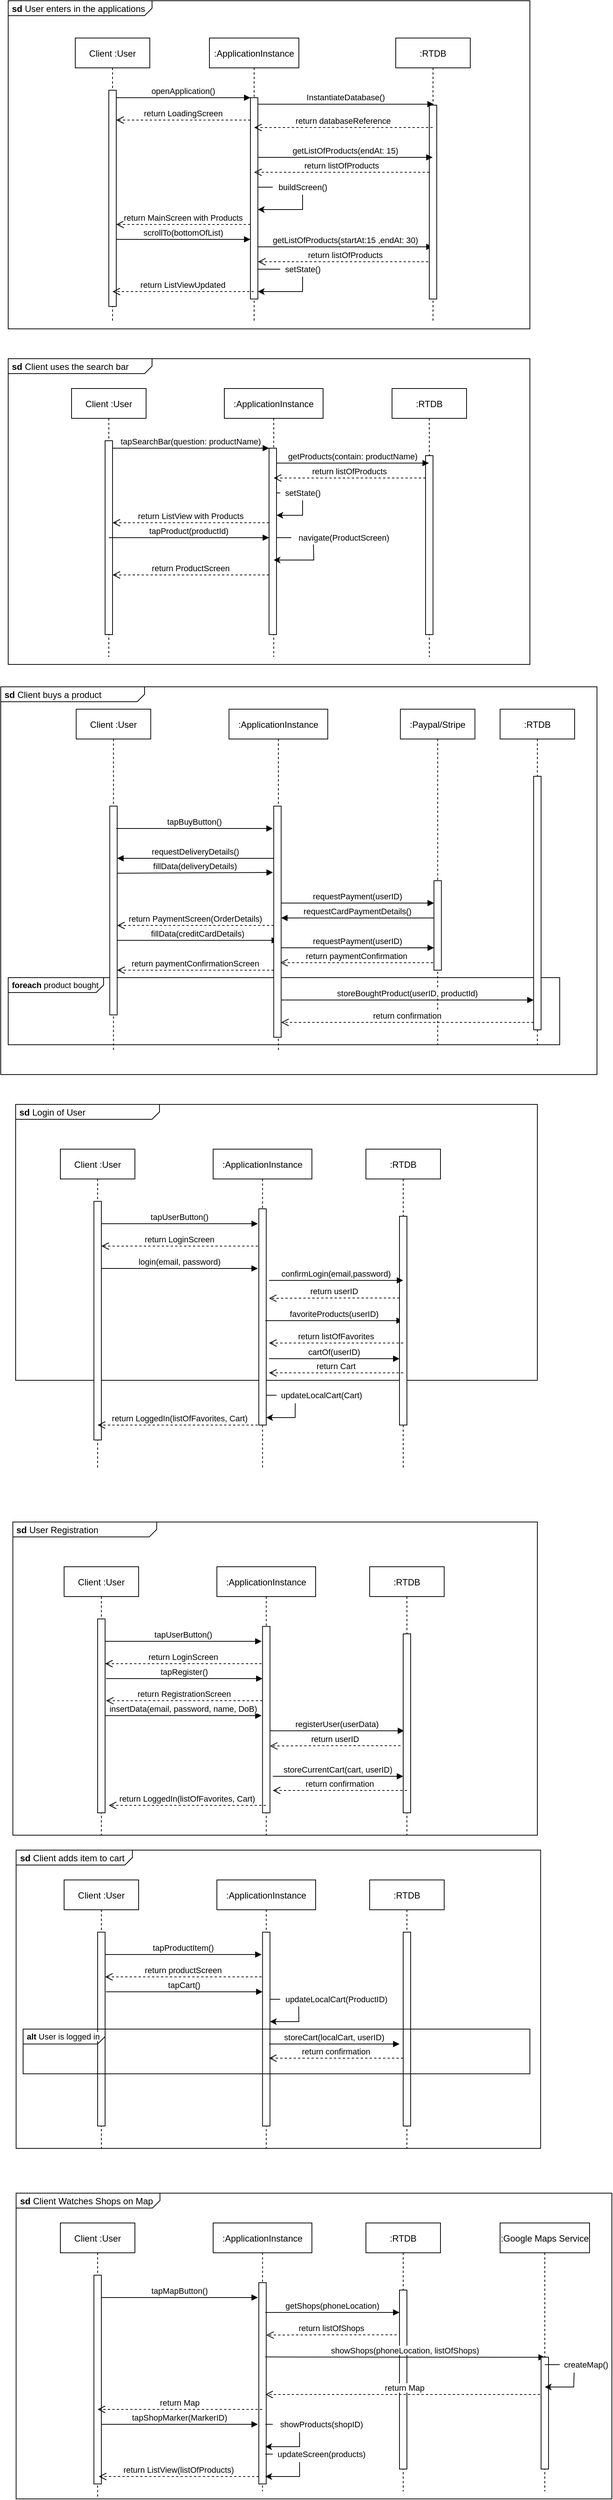 <mxfile version="20.0.1" type="device"><diagram id="kgpKYQtTHZ0yAKxKKP6v" name="Page-1"><mxGraphModel dx="981" dy="548" grid="1" gridSize="10" guides="1" tooltips="1" connect="1" arrows="1" fold="1" page="1" pageScale="1" pageWidth="850" pageHeight="1100" math="0" shadow="0"><root><mxCell id="0"/><mxCell id="1" parent="0"/><mxCell id="Y1tvBJ5f6zs5YqAWv6HA-230" value="&lt;p style=&quot;margin:0px;margin-top:4px;margin-left:5px;text-align:left;&quot;&gt;&lt;b&gt;sd&lt;/b&gt;&amp;nbsp;Client Watches Shops on Map&lt;/p&gt;" style="html=1;shape=mxgraph.sysml.package;overflow=fill;labelX=193.83;align=left;spacingLeft=5;verticalAlign=top;spacingTop=-3;" parent="1" vertex="1"><mxGeometry x="40.63" y="2970" width="799.37" height="410" as="geometry"/></mxCell><mxCell id="Y1tvBJ5f6zs5YqAWv6HA-213" value="&lt;p style=&quot;margin:0px;margin-top:4px;margin-left:5px;text-align:left;&quot;&gt;&lt;b&gt;sd&lt;/b&gt;&amp;nbsp;Client adds item to cart&lt;/p&gt;" style="html=1;shape=mxgraph.sysml.package;overflow=fill;labelX=156.99;align=left;spacingLeft=5;verticalAlign=top;spacingTop=-3;" parent="1" vertex="1"><mxGeometry x="40.63" y="2510" width="703.75" height="400" as="geometry"/></mxCell><mxCell id="Y1tvBJ5f6zs5YqAWv6HA-113" value="&lt;p style=&quot;margin:0px;margin-top:4px;margin-left:5px;text-align:left;&quot;&gt;&lt;b&gt;sd&lt;/b&gt;  Client buys a product&lt;/p&gt;" style="html=1;shape=mxgraph.sysml.package;overflow=fill;labelX=193.83;align=left;spacingLeft=5;verticalAlign=top;spacingTop=-3;" parent="1" vertex="1"><mxGeometry x="20" y="950" width="800" height="520" as="geometry"/></mxCell><mxCell id="Y1tvBJ5f6zs5YqAWv6HA-148" value="&lt;p style=&quot;margin:0px;margin-top:4px;margin-left:5px;text-align:left;&quot;&gt;&lt;b&gt;sd&lt;/b&gt;  Login of User&lt;/p&gt;" style="html=1;shape=mxgraph.sysml.package;overflow=fill;labelX=193.83;align=left;spacingLeft=5;verticalAlign=top;spacingTop=-3;" parent="1" vertex="1"><mxGeometry x="40" y="1510" width="700" height="370" as="geometry"/></mxCell><mxCell id="Y1tvBJ5f6zs5YqAWv6HA-188" value="&lt;p style=&quot;margin:0px;margin-top:4px;margin-left:5px;text-align:left;&quot;&gt;&lt;b&gt;sd&lt;/b&gt;&amp;nbsp;User Registration&lt;/p&gt;" style="html=1;shape=mxgraph.sysml.package;overflow=fill;labelX=193.83;align=left;spacingLeft=5;verticalAlign=top;spacingTop=-3;" parent="1" vertex="1"><mxGeometry x="36.25" y="2070" width="703.75" height="420" as="geometry"/></mxCell><mxCell id="Y1tvBJ5f6zs5YqAWv6HA-163" value="&lt;p style=&quot;margin:0px;margin-top:4px;margin-left:5px;text-align:left;&quot;&gt;&lt;span style=&quot;background-color: rgb(255, 255, 255);&quot;&gt;&lt;b&gt;foreach&amp;nbsp;&lt;/b&gt;product bought&lt;/span&gt;&lt;/p&gt;" style="html=1;shape=mxgraph.sysml.package;overflow=fill;labelX=128.31;align=left;spacingLeft=5;verticalAlign=top;spacingTop=-3;fontSize=11;fillColor=none;" parent="1" vertex="1"><mxGeometry x="30" y="1340" width="740" height="90" as="geometry"/></mxCell><mxCell id="Y1tvBJ5f6zs5YqAWv6HA-9" value="&lt;p style=&quot;margin:0px;margin-top:4px;margin-left:5px;text-align:left;&quot;&gt;&lt;b&gt;sd&lt;/b&gt;  User enters in the applications&lt;/p&gt;" style="html=1;shape=mxgraph.sysml.package;overflow=fill;labelX=193.83;align=left;spacingLeft=5;verticalAlign=top;spacingTop=-3;" parent="1" vertex="1"><mxGeometry x="30" y="30" width="700" height="440" as="geometry"/></mxCell><mxCell id="3nuBFxr9cyL0pnOWT2aG-1" value="Client :User" style="shape=umlLifeline;perimeter=lifelinePerimeter;container=1;collapsible=0;recursiveResize=0;rounded=0;shadow=0;strokeWidth=1;" parent="1" vertex="1"><mxGeometry x="120" y="80" width="100" height="380" as="geometry"/></mxCell><mxCell id="3nuBFxr9cyL0pnOWT2aG-2" value="" style="points=[];perimeter=orthogonalPerimeter;rounded=0;shadow=0;strokeWidth=1;" parent="3nuBFxr9cyL0pnOWT2aG-1" vertex="1"><mxGeometry x="45" y="70" width="10" height="290" as="geometry"/></mxCell><mxCell id="3nuBFxr9cyL0pnOWT2aG-5" value=":ApplicationInstance" style="shape=umlLifeline;perimeter=lifelinePerimeter;container=1;collapsible=0;recursiveResize=0;rounded=0;shadow=0;strokeWidth=1;" parent="1" vertex="1"><mxGeometry x="300" y="80" width="120" height="380" as="geometry"/></mxCell><mxCell id="3nuBFxr9cyL0pnOWT2aG-6" value="" style="points=[];perimeter=orthogonalPerimeter;rounded=0;shadow=0;strokeWidth=1;" parent="3nuBFxr9cyL0pnOWT2aG-5" vertex="1"><mxGeometry x="55" y="80" width="10" height="270" as="geometry"/></mxCell><mxCell id="Y1tvBJ5f6zs5YqAWv6HA-8" value="return LoadingScreen" style="verticalAlign=bottom;endArrow=open;dashed=1;endSize=8;exitX=0;exitY=0.95;shadow=0;strokeWidth=1;" parent="3nuBFxr9cyL0pnOWT2aG-5" edge="1"><mxGeometry relative="1" as="geometry"><mxPoint x="-125" y="110" as="targetPoint"/><mxPoint x="55" y="110" as="sourcePoint"/></mxGeometry></mxCell><mxCell id="Y1tvBJ5f6zs5YqAWv6HA-37" value="scrollTo(bottomOfList)" style="verticalAlign=bottom;endArrow=block;entryX=0;entryY=0;shadow=0;strokeWidth=1;" parent="3nuBFxr9cyL0pnOWT2aG-5" edge="1"><mxGeometry relative="1" as="geometry"><mxPoint x="-125" y="270" as="sourcePoint"/><mxPoint x="55" y="270" as="targetPoint"/></mxGeometry></mxCell><mxCell id="Y1tvBJ5f6zs5YqAWv6HA-39" value="getListOfProducts(startAt:15 ,endAt: 30)" style="verticalAlign=bottom;endArrow=block;shadow=0;strokeWidth=1;" parent="3nuBFxr9cyL0pnOWT2aG-5" target="Y1tvBJ5f6zs5YqAWv6HA-1" edge="1"><mxGeometry relative="1" as="geometry"><mxPoint x="65" y="280" as="sourcePoint"/><mxPoint x="259.5" y="280" as="targetPoint"/><Array as="points"><mxPoint x="220" y="280"/></Array></mxGeometry></mxCell><mxCell id="Y1tvBJ5f6zs5YqAWv6HA-38" value="return listOfProducts" style="verticalAlign=bottom;endArrow=open;dashed=1;endSize=8;shadow=0;strokeWidth=1;entryX=1.021;entryY=0.247;entryDx=0;entryDy=0;entryPerimeter=0;" parent="3nuBFxr9cyL0pnOWT2aG-5" source="Y1tvBJ5f6zs5YqAWv6HA-1" edge="1"><mxGeometry relative="1" as="geometry"><mxPoint x="65.21" y="300" as="targetPoint"/><mxPoint x="255" y="300" as="sourcePoint"/></mxGeometry></mxCell><mxCell id="3nuBFxr9cyL0pnOWT2aG-7" value="return MainScreen with Products" style="verticalAlign=bottom;endArrow=open;dashed=1;endSize=8;shadow=0;strokeWidth=1;" parent="1" source="3nuBFxr9cyL0pnOWT2aG-6" target="3nuBFxr9cyL0pnOWT2aG-2" edge="1"><mxGeometry relative="1" as="geometry"><mxPoint x="275" y="236" as="targetPoint"/><Array as="points"><mxPoint x="320" y="330"/><mxPoint x="240" y="330"/></Array></mxGeometry></mxCell><mxCell id="3nuBFxr9cyL0pnOWT2aG-8" value="openApplication()" style="verticalAlign=bottom;endArrow=block;entryX=0;entryY=0;shadow=0;strokeWidth=1;" parent="1" source="3nuBFxr9cyL0pnOWT2aG-2" target="3nuBFxr9cyL0pnOWT2aG-6" edge="1"><mxGeometry relative="1" as="geometry"><mxPoint x="275" y="160" as="sourcePoint"/></mxGeometry></mxCell><mxCell id="Y1tvBJ5f6zs5YqAWv6HA-1" value=":RTDB" style="shape=umlLifeline;perimeter=lifelinePerimeter;container=1;collapsible=0;recursiveResize=0;rounded=0;shadow=0;strokeWidth=1;" parent="1" vertex="1"><mxGeometry x="550" y="80" width="100" height="380" as="geometry"/></mxCell><mxCell id="Y1tvBJ5f6zs5YqAWv6HA-2" value="" style="points=[];perimeter=orthogonalPerimeter;rounded=0;shadow=0;strokeWidth=1;" parent="Y1tvBJ5f6zs5YqAWv6HA-1" vertex="1"><mxGeometry x="45" y="90" width="10" height="260" as="geometry"/></mxCell><mxCell id="Y1tvBJ5f6zs5YqAWv6HA-6" value="return listOfProducts" style="verticalAlign=bottom;endArrow=open;dashed=1;endSize=8;shadow=0;strokeWidth=1;" parent="Y1tvBJ5f6zs5YqAWv6HA-1" target="3nuBFxr9cyL0pnOWT2aG-5" edge="1"><mxGeometry relative="1" as="geometry"><mxPoint x="-144.79" y="180.0" as="targetPoint"/><mxPoint x="45.0" y="180.0" as="sourcePoint"/></mxGeometry></mxCell><mxCell id="Y1tvBJ5f6zs5YqAWv6HA-3" value="InstantiateDatabase()" style="verticalAlign=bottom;endArrow=block;entryX=0.607;entryY=-0.005;shadow=0;strokeWidth=1;entryDx=0;entryDy=0;entryPerimeter=0;" parent="1" source="3nuBFxr9cyL0pnOWT2aG-6" target="Y1tvBJ5f6zs5YqAWv6HA-2" edge="1"><mxGeometry relative="1" as="geometry"><mxPoint x="370" y="170" as="sourcePoint"/><mxPoint x="550" y="170.0" as="targetPoint"/></mxGeometry></mxCell><mxCell id="Y1tvBJ5f6zs5YqAWv6HA-4" value="return databaseReference" style="verticalAlign=bottom;endArrow=open;dashed=1;endSize=8;shadow=0;strokeWidth=1;" parent="1" source="Y1tvBJ5f6zs5YqAWv6HA-1" target="3nuBFxr9cyL0pnOWT2aG-5" edge="1"><mxGeometry relative="1" as="geometry"><mxPoint x="370" y="200" as="targetPoint"/><mxPoint x="550" y="200" as="sourcePoint"/><Array as="points"><mxPoint x="530" y="200"/></Array></mxGeometry></mxCell><mxCell id="Y1tvBJ5f6zs5YqAWv6HA-5" value="getListOfProducts(endAt: 15)" style="verticalAlign=bottom;endArrow=block;shadow=0;strokeWidth=1;" parent="1" source="3nuBFxr9cyL0pnOWT2aG-6" target="Y1tvBJ5f6zs5YqAWv6HA-1" edge="1"><mxGeometry relative="1" as="geometry"><mxPoint x="370" y="220" as="sourcePoint"/><mxPoint x="556.07" y="219.66" as="targetPoint"/><Array as="points"><mxPoint x="520" y="240"/></Array></mxGeometry></mxCell><mxCell id="Y1tvBJ5f6zs5YqAWv6HA-15" value="" style="endArrow=classic;html=1;rounded=0;startArrow=none;" parent="1" source="Y1tvBJ5f6zs5YqAWv6HA-11" target="3nuBFxr9cyL0pnOWT2aG-6" edge="1"><mxGeometry width="50" height="50" relative="1" as="geometry"><mxPoint x="430" y="340" as="sourcePoint"/><mxPoint x="425.004" y="370" as="targetPoint"/><Array as="points"><mxPoint x="425" y="310"/><mxPoint x="390" y="310"/></Array></mxGeometry></mxCell><mxCell id="Y1tvBJ5f6zs5YqAWv6HA-11" value="&lt;font style=&quot;font-size: 11px;&quot;&gt;buildScreen()&lt;/font&gt;" style="text;html=1;align=center;verticalAlign=middle;resizable=0;points=[];autosize=1;strokeColor=none;fillColor=none;" parent="1" vertex="1"><mxGeometry x="385" y="270" width="80" height="20" as="geometry"/></mxCell><mxCell id="Y1tvBJ5f6zs5YqAWv6HA-18" value="" style="endArrow=none;html=1;rounded=0;" parent="1" source="Y1tvBJ5f6zs5YqAWv6HA-11" target="3nuBFxr9cyL0pnOWT2aG-6" edge="1"><mxGeometry width="50" height="50" relative="1" as="geometry"><mxPoint x="430" y="340" as="sourcePoint"/><mxPoint x="425.004" y="370" as="targetPoint"/><Array as="points"/></mxGeometry></mxCell><mxCell id="Y1tvBJ5f6zs5YqAWv6HA-19" value="&lt;p style=&quot;margin:0px;margin-top:4px;margin-left:5px;text-align:left;&quot;&gt;&lt;b&gt;sd&lt;/b&gt;  Client uses the search bar&lt;/p&gt;" style="html=1;shape=mxgraph.sysml.package;overflow=fill;labelX=193.83;align=left;spacingLeft=5;verticalAlign=top;spacingTop=-3;" parent="1" vertex="1"><mxGeometry x="30" y="510" width="700" height="410" as="geometry"/></mxCell><mxCell id="Y1tvBJ5f6zs5YqAWv6HA-59" value="Client :User" style="shape=umlLifeline;perimeter=lifelinePerimeter;container=1;collapsible=0;recursiveResize=0;rounded=0;shadow=0;strokeWidth=1;" parent="1" vertex="1"><mxGeometry x="115" y="550" width="100" height="360" as="geometry"/></mxCell><mxCell id="Y1tvBJ5f6zs5YqAWv6HA-60" value="" style="points=[];perimeter=orthogonalPerimeter;rounded=0;shadow=0;strokeWidth=1;" parent="Y1tvBJ5f6zs5YqAWv6HA-59" vertex="1"><mxGeometry x="45" y="70" width="10" height="260" as="geometry"/></mxCell><mxCell id="Y1tvBJ5f6zs5YqAWv6HA-61" value=":ApplicationInstance" style="shape=umlLifeline;perimeter=lifelinePerimeter;container=1;collapsible=0;recursiveResize=0;rounded=0;shadow=0;strokeWidth=1;" parent="1" vertex="1"><mxGeometry x="320" y="550" width="132.5" height="360" as="geometry"/></mxCell><mxCell id="Y1tvBJ5f6zs5YqAWv6HA-62" value="" style="points=[];perimeter=orthogonalPerimeter;rounded=0;shadow=0;strokeWidth=1;" parent="Y1tvBJ5f6zs5YqAWv6HA-61" vertex="1"><mxGeometry x="60" y="80" width="10" height="250" as="geometry"/></mxCell><mxCell id="Y1tvBJ5f6zs5YqAWv6HA-75" value="" style="endArrow=classic;html=1;rounded=0;startArrow=none;" parent="Y1tvBJ5f6zs5YqAWv6HA-61" source="Y1tvBJ5f6zs5YqAWv6HA-76" edge="1"><mxGeometry width="50" height="50" relative="1" as="geometry"><mxPoint x="110" y="200" as="sourcePoint"/><mxPoint x="70" y="170" as="targetPoint"/><Array as="points"><mxPoint x="105" y="170"/><mxPoint x="70" y="170"/></Array></mxGeometry></mxCell><mxCell id="Y1tvBJ5f6zs5YqAWv6HA-76" value="&lt;font style=&quot;font-size: 11px;&quot;&gt;setState()&lt;/font&gt;" style="text;html=1;align=center;verticalAlign=middle;resizable=0;points=[];autosize=1;strokeColor=none;fillColor=none;" parent="Y1tvBJ5f6zs5YqAWv6HA-61" vertex="1"><mxGeometry x="75" y="130" width="60" height="20" as="geometry"/></mxCell><mxCell id="Y1tvBJ5f6zs5YqAWv6HA-77" value="" style="endArrow=none;html=1;rounded=0;" parent="Y1tvBJ5f6zs5YqAWv6HA-61" source="Y1tvBJ5f6zs5YqAWv6HA-76" edge="1"><mxGeometry width="50" height="50" relative="1" as="geometry"><mxPoint x="110" y="200" as="sourcePoint"/><mxPoint x="70" y="140" as="targetPoint"/><Array as="points"/></mxGeometry></mxCell><mxCell id="Y1tvBJ5f6zs5YqAWv6HA-68" value="tapSearchBar(question: productName)" style="verticalAlign=bottom;endArrow=block;entryX=0;entryY=0;shadow=0;strokeWidth=1;" parent="1" source="Y1tvBJ5f6zs5YqAWv6HA-60" target="Y1tvBJ5f6zs5YqAWv6HA-62" edge="1"><mxGeometry relative="1" as="geometry"><mxPoint x="270" y="630" as="sourcePoint"/></mxGeometry></mxCell><mxCell id="Y1tvBJ5f6zs5YqAWv6HA-69" value=":RTDB" style="shape=umlLifeline;perimeter=lifelinePerimeter;container=1;collapsible=0;recursiveResize=0;rounded=0;shadow=0;strokeWidth=1;" parent="1" vertex="1"><mxGeometry x="545" y="550" width="100" height="360" as="geometry"/></mxCell><mxCell id="Y1tvBJ5f6zs5YqAWv6HA-70" value="" style="points=[];perimeter=orthogonalPerimeter;rounded=0;shadow=0;strokeWidth=1;" parent="Y1tvBJ5f6zs5YqAWv6HA-69" vertex="1"><mxGeometry x="45" y="90" width="10" height="240" as="geometry"/></mxCell><mxCell id="Y1tvBJ5f6zs5YqAWv6HA-88" value="return listOfProducts" style="verticalAlign=bottom;endArrow=open;dashed=1;endSize=8;shadow=0;strokeWidth=1;" parent="Y1tvBJ5f6zs5YqAWv6HA-69" target="Y1tvBJ5f6zs5YqAWv6HA-61" edge="1"><mxGeometry relative="1" as="geometry"><mxPoint x="-165.071" y="120" as="targetPoint"/><mxPoint x="45" y="120" as="sourcePoint"/></mxGeometry></mxCell><mxCell id="Y1tvBJ5f6zs5YqAWv6HA-74" value="getProducts(contain: productName)" style="verticalAlign=bottom;endArrow=block;shadow=0;strokeWidth=1;" parent="1" source="Y1tvBJ5f6zs5YqAWv6HA-62" target="Y1tvBJ5f6zs5YqAWv6HA-69" edge="1"><mxGeometry relative="1" as="geometry"><mxPoint x="365" y="690" as="sourcePoint"/><mxPoint x="551.07" y="689.66" as="targetPoint"/><Array as="points"><mxPoint x="480" y="650"/><mxPoint x="530" y="650"/></Array></mxGeometry></mxCell><mxCell id="Y1tvBJ5f6zs5YqAWv6HA-83" value="" style="endArrow=classic;html=1;rounded=0;startArrow=none;" parent="1" source="Y1tvBJ5f6zs5YqAWv6HA-84" edge="1"><mxGeometry width="50" height="50" relative="1" as="geometry"><mxPoint x="430" y="450" as="sourcePoint"/><mxPoint x="365" y="420" as="targetPoint"/><Array as="points"><mxPoint x="425" y="420"/><mxPoint x="390" y="420"/></Array></mxGeometry></mxCell><mxCell id="Y1tvBJ5f6zs5YqAWv6HA-84" value="&lt;font style=&quot;font-size: 11px;&quot;&gt;setState()&lt;/font&gt;" style="text;html=1;align=center;verticalAlign=middle;resizable=0;points=[];autosize=1;strokeColor=none;fillColor=none;" parent="1" vertex="1"><mxGeometry x="395" y="380" width="60" height="20" as="geometry"/></mxCell><mxCell id="Y1tvBJ5f6zs5YqAWv6HA-85" value="" style="endArrow=none;html=1;rounded=0;" parent="1" source="Y1tvBJ5f6zs5YqAWv6HA-84" edge="1"><mxGeometry width="50" height="50" relative="1" as="geometry"><mxPoint x="430" y="450" as="sourcePoint"/><mxPoint x="365" y="390" as="targetPoint"/><Array as="points"/></mxGeometry></mxCell><mxCell id="Y1tvBJ5f6zs5YqAWv6HA-86" value="return ListViewUpdated" style="verticalAlign=bottom;endArrow=open;dashed=1;endSize=8;shadow=0;strokeWidth=1;" parent="1" source="3nuBFxr9cyL0pnOWT2aG-5" target="3nuBFxr9cyL0pnOWT2aG-1" edge="1"><mxGeometry relative="1" as="geometry"><mxPoint x="180" y="420" as="targetPoint"/><mxPoint x="360" y="420" as="sourcePoint"/><Array as="points"><mxPoint x="325" y="420"/><mxPoint x="245" y="420"/></Array></mxGeometry></mxCell><mxCell id="Y1tvBJ5f6zs5YqAWv6HA-89" value="return ListView with Products" style="verticalAlign=bottom;endArrow=open;dashed=1;endSize=8;shadow=0;strokeWidth=1;" parent="1" source="Y1tvBJ5f6zs5YqAWv6HA-62" target="Y1tvBJ5f6zs5YqAWv6HA-60" edge="1"><mxGeometry relative="1" as="geometry"><mxPoint x="170" y="800" as="targetPoint"/><Array as="points"><mxPoint x="340" y="730"/><mxPoint x="280" y="730"/><mxPoint x="210" y="730"/></Array><mxPoint x="375" y="800" as="sourcePoint"/></mxGeometry></mxCell><mxCell id="Y1tvBJ5f6zs5YqAWv6HA-64" value="tapProduct(productId)" style="verticalAlign=bottom;endArrow=block;shadow=0;strokeWidth=1;" parent="1" source="Y1tvBJ5f6zs5YqAWv6HA-59" target="Y1tvBJ5f6zs5YqAWv6HA-62" edge="1"><mxGeometry relative="1" as="geometry"><mxPoint x="195" y="820" as="sourcePoint"/><mxPoint x="370" y="750" as="targetPoint"/><Array as="points"><mxPoint x="340" y="750"/></Array></mxGeometry></mxCell><mxCell id="Y1tvBJ5f6zs5YqAWv6HA-91" value="&lt;span style=&quot;font-size: 11px;&quot;&gt;navigate(ProductScreen)&lt;/span&gt;" style="text;html=1;align=center;verticalAlign=middle;resizable=0;points=[];autosize=1;strokeColor=none;fillColor=none;" parent="1" vertex="1"><mxGeometry x="410" y="740" width="140" height="20" as="geometry"/></mxCell><mxCell id="Y1tvBJ5f6zs5YqAWv6HA-90" value="" style="endArrow=classic;html=1;rounded=0;startArrow=none;exitX=0.211;exitY=0.957;exitDx=0;exitDy=0;exitPerimeter=0;" parent="1" source="Y1tvBJ5f6zs5YqAWv6HA-91" target="Y1tvBJ5f6zs5YqAWv6HA-61" edge="1"><mxGeometry width="50" height="50" relative="1" as="geometry"><mxPoint x="470" y="780" as="sourcePoint"/><mxPoint x="395" y="780" as="targetPoint"/><Array as="points"><mxPoint x="440" y="780"/></Array></mxGeometry></mxCell><mxCell id="Y1tvBJ5f6zs5YqAWv6HA-92" value="" style="endArrow=none;html=1;rounded=0;" parent="1" source="Y1tvBJ5f6zs5YqAWv6HA-91" target="Y1tvBJ5f6zs5YqAWv6HA-62" edge="1"><mxGeometry width="50" height="50" relative="1" as="geometry"><mxPoint x="115" y="260" as="sourcePoint"/><mxPoint x="395" y="750" as="targetPoint"/><Array as="points"/></mxGeometry></mxCell><mxCell id="Y1tvBJ5f6zs5YqAWv6HA-94" value="return ProductScreen" style="verticalAlign=bottom;endArrow=open;dashed=1;endSize=8;shadow=0;strokeWidth=1;" parent="1" edge="1"><mxGeometry relative="1" as="geometry"><mxPoint x="170" y="800" as="targetPoint"/><Array as="points"><mxPoint x="340" y="800"/><mxPoint x="280" y="800"/><mxPoint x="210" y="800"/></Array><mxPoint x="380" y="800" as="sourcePoint"/></mxGeometry></mxCell><mxCell id="Y1tvBJ5f6zs5YqAWv6HA-95" value="Client :User" style="shape=umlLifeline;perimeter=lifelinePerimeter;container=1;collapsible=0;recursiveResize=0;rounded=0;shadow=0;strokeWidth=1;" parent="1" vertex="1"><mxGeometry x="121.25" y="980" width="100" height="460" as="geometry"/></mxCell><mxCell id="Y1tvBJ5f6zs5YqAWv6HA-96" value="" style="points=[];perimeter=orthogonalPerimeter;rounded=0;shadow=0;strokeWidth=1;" parent="Y1tvBJ5f6zs5YqAWv6HA-95" vertex="1"><mxGeometry x="45" y="130" width="10" height="280" as="geometry"/></mxCell><mxCell id="Y1tvBJ5f6zs5YqAWv6HA-159" value="fillData(creditCardDetails)" style="verticalAlign=bottom;endArrow=block;shadow=0;strokeWidth=1;" parent="Y1tvBJ5f6zs5YqAWv6HA-95" target="Y1tvBJ5f6zs5YqAWv6HA-97" edge="1"><mxGeometry relative="1" as="geometry"><mxPoint x="55" y="310" as="sourcePoint"/><mxPoint x="260" y="310" as="targetPoint"/></mxGeometry></mxCell><mxCell id="Y1tvBJ5f6zs5YqAWv6HA-162" value="return paymentConfirmationScreen" style="verticalAlign=bottom;endArrow=open;dashed=1;endSize=8;shadow=0;strokeWidth=1;" parent="Y1tvBJ5f6zs5YqAWv6HA-95" source="Y1tvBJ5f6zs5YqAWv6HA-98" edge="1"><mxGeometry relative="1" as="geometry"><mxPoint x="55" y="350" as="targetPoint"/><Array as="points"><mxPoint x="225" y="350"/><mxPoint x="165" y="350"/><mxPoint x="95" y="350"/></Array><mxPoint x="258.75" y="350" as="sourcePoint"/></mxGeometry></mxCell><mxCell id="qqnbg9X37D21JKaAi2PC-4" value="requestDeliveryDetails()" style="verticalAlign=bottom;endArrow=block;shadow=0;strokeWidth=1;" edge="1" parent="Y1tvBJ5f6zs5YqAWv6HA-95" source="Y1tvBJ5f6zs5YqAWv6HA-98"><mxGeometry relative="1" as="geometry"><mxPoint x="260" y="200" as="sourcePoint"/><mxPoint x="55" y="200" as="targetPoint"/></mxGeometry></mxCell><mxCell id="qqnbg9X37D21JKaAi2PC-5" value="fillData(deliveryDetails)" style="verticalAlign=bottom;endArrow=block;shadow=0;strokeWidth=1;entryX=-0.104;entryY=0.287;entryDx=0;entryDy=0;entryPerimeter=0;" edge="1" parent="Y1tvBJ5f6zs5YqAWv6HA-95" target="Y1tvBJ5f6zs5YqAWv6HA-98"><mxGeometry relative="1" as="geometry"><mxPoint x="55" y="220" as="sourcePoint"/><mxPoint x="270.75" y="220" as="targetPoint"/></mxGeometry></mxCell><mxCell id="Y1tvBJ5f6zs5YqAWv6HA-97" value=":ApplicationInstance" style="shape=umlLifeline;perimeter=lifelinePerimeter;container=1;collapsible=0;recursiveResize=0;rounded=0;shadow=0;strokeWidth=1;" parent="1" vertex="1"><mxGeometry x="326.25" y="980" width="132.5" height="460" as="geometry"/></mxCell><mxCell id="Y1tvBJ5f6zs5YqAWv6HA-98" value="" style="points=[];perimeter=orthogonalPerimeter;rounded=0;shadow=0;strokeWidth=1;" parent="Y1tvBJ5f6zs5YqAWv6HA-97" vertex="1"><mxGeometry x="60" y="130" width="10" height="310" as="geometry"/></mxCell><mxCell id="Y1tvBJ5f6zs5YqAWv6HA-156" value="requestPayment(userID)" style="verticalAlign=bottom;endArrow=block;shadow=0;strokeWidth=1;" parent="Y1tvBJ5f6zs5YqAWv6HA-97" target="Y1tvBJ5f6zs5YqAWv6HA-104" edge="1"><mxGeometry relative="1" as="geometry"><mxPoint x="70" y="260" as="sourcePoint"/><mxPoint x="333.75" y="260" as="targetPoint"/></mxGeometry></mxCell><mxCell id="Y1tvBJ5f6zs5YqAWv6HA-157" value="requestCardPaymentDetails()" style="verticalAlign=bottom;endArrow=block;shadow=0;strokeWidth=1;" parent="Y1tvBJ5f6zs5YqAWv6HA-97" edge="1"><mxGeometry relative="1" as="geometry"><mxPoint x="275" y="280" as="sourcePoint"/><mxPoint x="70" y="280" as="targetPoint"/></mxGeometry></mxCell><mxCell id="Y1tvBJ5f6zs5YqAWv6HA-158" value="return PaymentScreen(OrderDetails)" style="verticalAlign=bottom;endArrow=open;dashed=1;endSize=8;shadow=0;strokeWidth=1;" parent="Y1tvBJ5f6zs5YqAWv6HA-97" edge="1"><mxGeometry relative="1" as="geometry"><mxPoint x="-150" y="290" as="targetPoint"/><Array as="points"><mxPoint x="20" y="290"/><mxPoint x="-40" y="290"/><mxPoint x="-110" y="290"/></Array><mxPoint x="60" y="290" as="sourcePoint"/></mxGeometry></mxCell><mxCell id="Y1tvBJ5f6zs5YqAWv6HA-103" value=":Paypal/Stripe" style="shape=umlLifeline;perimeter=lifelinePerimeter;container=1;collapsible=0;recursiveResize=0;rounded=0;shadow=0;strokeWidth=1;" parent="1" vertex="1"><mxGeometry x="556.25" y="980" width="100" height="450" as="geometry"/></mxCell><mxCell id="Y1tvBJ5f6zs5YqAWv6HA-104" value="" style="points=[];perimeter=orthogonalPerimeter;rounded=0;shadow=0;strokeWidth=1;" parent="Y1tvBJ5f6zs5YqAWv6HA-103" vertex="1"><mxGeometry x="45" y="230" width="10" height="120" as="geometry"/></mxCell><mxCell id="Y1tvBJ5f6zs5YqAWv6HA-160" value="requestPayment(userID)" style="verticalAlign=bottom;endArrow=block;shadow=0;strokeWidth=1;" parent="Y1tvBJ5f6zs5YqAWv6HA-103" edge="1"><mxGeometry relative="1" as="geometry"><mxPoint x="-160" y="320" as="sourcePoint"/><mxPoint x="45" y="320" as="targetPoint"/></mxGeometry></mxCell><mxCell id="Y1tvBJ5f6zs5YqAWv6HA-164" value="storeBoughtProduct(userID, productId)" style="verticalAlign=bottom;endArrow=block;shadow=0;strokeWidth=1;" parent="Y1tvBJ5f6zs5YqAWv6HA-103" target="Y1tvBJ5f6zs5YqAWv6HA-115" edge="1"><mxGeometry relative="1" as="geometry"><mxPoint x="-160" y="390" as="sourcePoint"/><mxPoint x="45" y="390" as="targetPoint"/></mxGeometry></mxCell><mxCell id="Y1tvBJ5f6zs5YqAWv6HA-114" value=":RTDB" style="shape=umlLifeline;perimeter=lifelinePerimeter;container=1;collapsible=0;recursiveResize=0;rounded=0;shadow=0;strokeWidth=1;" parent="1" vertex="1"><mxGeometry x="690" y="980" width="100" height="450" as="geometry"/></mxCell><mxCell id="Y1tvBJ5f6zs5YqAWv6HA-115" value="" style="points=[];perimeter=orthogonalPerimeter;rounded=0;shadow=0;strokeWidth=1;" parent="Y1tvBJ5f6zs5YqAWv6HA-114" vertex="1"><mxGeometry x="45" y="90" width="10" height="340" as="geometry"/></mxCell><mxCell id="Y1tvBJ5f6zs5YqAWv6HA-136" value="Client :User" style="shape=umlLifeline;perimeter=lifelinePerimeter;container=1;collapsible=0;recursiveResize=0;rounded=0;shadow=0;strokeWidth=1;" parent="1" vertex="1"><mxGeometry x="100" y="1570" width="100" height="430" as="geometry"/></mxCell><mxCell id="Y1tvBJ5f6zs5YqAWv6HA-137" value="" style="points=[];perimeter=orthogonalPerimeter;rounded=0;shadow=0;strokeWidth=1;" parent="Y1tvBJ5f6zs5YqAWv6HA-136" vertex="1"><mxGeometry x="45" y="70" width="10" height="320" as="geometry"/></mxCell><mxCell id="Y1tvBJ5f6zs5YqAWv6HA-150" value="tapUserButton()" style="verticalAlign=bottom;endArrow=block;entryX=0;entryY=0;shadow=0;strokeWidth=1;" parent="Y1tvBJ5f6zs5YqAWv6HA-136" edge="1"><mxGeometry relative="1" as="geometry"><mxPoint x="55" y="100" as="sourcePoint"/><mxPoint x="265" y="100" as="targetPoint"/></mxGeometry></mxCell><mxCell id="Y1tvBJ5f6zs5YqAWv6HA-138" value=":ApplicationInstance" style="shape=umlLifeline;perimeter=lifelinePerimeter;container=1;collapsible=0;recursiveResize=0;rounded=0;shadow=0;strokeWidth=1;" parent="1" vertex="1"><mxGeometry x="305" y="1570" width="132.5" height="430" as="geometry"/></mxCell><mxCell id="Y1tvBJ5f6zs5YqAWv6HA-139" value="" style="points=[];perimeter=orthogonalPerimeter;rounded=0;shadow=0;strokeWidth=1;" parent="Y1tvBJ5f6zs5YqAWv6HA-138" vertex="1"><mxGeometry x="61.25" y="80" width="10" height="290" as="geometry"/></mxCell><mxCell id="Y1tvBJ5f6zs5YqAWv6HA-140" value="return LoginScreen" style="verticalAlign=bottom;endArrow=open;dashed=1;endSize=8;shadow=0;strokeWidth=1;" parent="Y1tvBJ5f6zs5YqAWv6HA-138" edge="1"><mxGeometry relative="1" as="geometry"><mxPoint x="-150" y="130" as="targetPoint"/><Array as="points"><mxPoint x="20" y="130"/><mxPoint x="-40" y="130"/><mxPoint x="-110" y="130"/></Array><mxPoint x="60" y="130" as="sourcePoint"/></mxGeometry></mxCell><mxCell id="Y1tvBJ5f6zs5YqAWv6HA-141" value="login(email, password)" style="verticalAlign=bottom;endArrow=block;entryX=0;entryY=0;shadow=0;strokeWidth=1;" parent="Y1tvBJ5f6zs5YqAWv6HA-138" edge="1"><mxGeometry relative="1" as="geometry"><mxPoint x="-150" y="160" as="sourcePoint"/><mxPoint x="60" y="160" as="targetPoint"/></mxGeometry></mxCell><mxCell id="Y1tvBJ5f6zs5YqAWv6HA-151" value="favoriteProducts(userID)" style="verticalAlign=bottom;endArrow=block;shadow=0;strokeWidth=1;" parent="Y1tvBJ5f6zs5YqAWv6HA-138" target="Y1tvBJ5f6zs5YqAWv6HA-145" edge="1"><mxGeometry relative="1" as="geometry"><mxPoint x="70" y="230.0" as="sourcePoint"/><mxPoint x="245" y="230" as="targetPoint"/></mxGeometry></mxCell><mxCell id="Y1tvBJ5f6zs5YqAWv6HA-145" value=":RTDB" style="shape=umlLifeline;perimeter=lifelinePerimeter;container=1;collapsible=0;recursiveResize=0;rounded=0;shadow=0;strokeWidth=1;" parent="1" vertex="1"><mxGeometry x="510" y="1570" width="100" height="430" as="geometry"/></mxCell><mxCell id="Y1tvBJ5f6zs5YqAWv6HA-146" value="" style="points=[];perimeter=orthogonalPerimeter;rounded=0;shadow=0;strokeWidth=1;" parent="Y1tvBJ5f6zs5YqAWv6HA-145" vertex="1"><mxGeometry x="45" y="90" width="10" height="280" as="geometry"/></mxCell><mxCell id="Y1tvBJ5f6zs5YqAWv6HA-147" value="return userID" style="verticalAlign=bottom;endArrow=open;dashed=1;endSize=8;shadow=0;strokeWidth=1;" parent="Y1tvBJ5f6zs5YqAWv6HA-145" edge="1"><mxGeometry relative="1" as="geometry"><mxPoint x="-130" y="200" as="targetPoint"/><Array as="points"><mxPoint x="5" y="199.66"/><mxPoint x="-55" y="199.66"/></Array><mxPoint x="45" y="199.66" as="sourcePoint"/></mxGeometry></mxCell><mxCell id="Y1tvBJ5f6zs5YqAWv6HA-152" value="return listOfFavorites" style="verticalAlign=bottom;endArrow=open;dashed=1;endSize=8;shadow=0;strokeWidth=1;" parent="Y1tvBJ5f6zs5YqAWv6HA-145" edge="1"><mxGeometry relative="1" as="geometry"><mxPoint x="-130" y="260" as="targetPoint"/><mxPoint x="50" y="260" as="sourcePoint"/></mxGeometry></mxCell><mxCell id="Y1tvBJ5f6zs5YqAWv6HA-154" value="cartOf(userID)" style="verticalAlign=bottom;endArrow=block;shadow=0;strokeWidth=1;entryX=0.49;entryY=0.488;entryDx=0;entryDy=0;entryPerimeter=0;" parent="Y1tvBJ5f6zs5YqAWv6HA-145" edge="1"><mxGeometry relative="1" as="geometry"><mxPoint x="-130" y="281" as="sourcePoint"/><mxPoint x="45" y="281.02" as="targetPoint"/></mxGeometry></mxCell><mxCell id="Y1tvBJ5f6zs5YqAWv6HA-155" value="return Cart" style="verticalAlign=bottom;endArrow=open;dashed=1;endSize=8;shadow=0;strokeWidth=1;" parent="Y1tvBJ5f6zs5YqAWv6HA-145" edge="1"><mxGeometry relative="1" as="geometry"><mxPoint x="-130" y="300" as="targetPoint"/><mxPoint x="50" y="300" as="sourcePoint"/></mxGeometry></mxCell><mxCell id="Y1tvBJ5f6zs5YqAWv6HA-149" value="confirmLogin(email,password)" style="verticalAlign=bottom;endArrow=block;shadow=0;strokeWidth=1;" parent="1" edge="1"><mxGeometry relative="1" as="geometry"><mxPoint x="380" y="1746" as="sourcePoint"/><mxPoint x="560" y="1746" as="targetPoint"/></mxGeometry></mxCell><mxCell id="Y1tvBJ5f6zs5YqAWv6HA-153" value="return LoggedIn(listOfFavorites, Cart)" style="verticalAlign=bottom;endArrow=open;dashed=1;endSize=8;shadow=0;strokeWidth=1;" parent="1" source="Y1tvBJ5f6zs5YqAWv6HA-138" target="Y1tvBJ5f6zs5YqAWv6HA-136" edge="1"><mxGeometry relative="1" as="geometry"><mxPoint x="160.0" y="1890" as="targetPoint"/><mxPoint x="353.94" y="1890" as="sourcePoint"/><Array as="points"><mxPoint x="330" y="1940"/></Array></mxGeometry></mxCell><mxCell id="Y1tvBJ5f6zs5YqAWv6HA-161" value="return paymentConfirmation" style="verticalAlign=bottom;endArrow=open;dashed=1;endSize=8;shadow=0;strokeWidth=1;" parent="1" edge="1"><mxGeometry relative="1" as="geometry"><mxPoint x="395" y="1320" as="targetPoint"/><Array as="points"><mxPoint x="565" y="1320"/><mxPoint x="505" y="1320"/><mxPoint x="435" y="1320"/></Array><mxPoint x="600" y="1320" as="sourcePoint"/></mxGeometry></mxCell><mxCell id="Y1tvBJ5f6zs5YqAWv6HA-165" value="return confirmation" style="verticalAlign=bottom;endArrow=open;dashed=1;endSize=8;shadow=0;strokeWidth=1;" parent="1" source="Y1tvBJ5f6zs5YqAWv6HA-115" target="Y1tvBJ5f6zs5YqAWv6HA-98" edge="1"><mxGeometry relative="1" as="geometry"><mxPoint x="395" y="1380" as="targetPoint"/><Array as="points"><mxPoint x="565" y="1400"/><mxPoint x="435" y="1400"/></Array><mxPoint x="600" y="1380" as="sourcePoint"/></mxGeometry></mxCell><mxCell id="Y1tvBJ5f6zs5YqAWv6HA-166" value="Client :User" style="shape=umlLifeline;perimeter=lifelinePerimeter;container=1;collapsible=0;recursiveResize=0;rounded=0;shadow=0;strokeWidth=1;" parent="1" vertex="1"><mxGeometry x="105" y="2130" width="100" height="360" as="geometry"/></mxCell><mxCell id="Y1tvBJ5f6zs5YqAWv6HA-167" value="" style="points=[];perimeter=orthogonalPerimeter;rounded=0;shadow=0;strokeWidth=1;" parent="Y1tvBJ5f6zs5YqAWv6HA-166" vertex="1"><mxGeometry x="45" y="70" width="10" height="260" as="geometry"/></mxCell><mxCell id="Y1tvBJ5f6zs5YqAWv6HA-168" value="tapUserButton()" style="verticalAlign=bottom;endArrow=block;entryX=0;entryY=0;shadow=0;strokeWidth=1;" parent="Y1tvBJ5f6zs5YqAWv6HA-166" edge="1"><mxGeometry relative="1" as="geometry"><mxPoint x="55" y="100" as="sourcePoint"/><mxPoint x="265" y="100" as="targetPoint"/></mxGeometry></mxCell><mxCell id="Y1tvBJ5f6zs5YqAWv6HA-172" value="insertData(email, password, name, DoB)" style="verticalAlign=bottom;endArrow=block;entryX=0;entryY=0;shadow=0;strokeWidth=1;" parent="Y1tvBJ5f6zs5YqAWv6HA-166" edge="1"><mxGeometry relative="1" as="geometry"><mxPoint x="55" y="199.66" as="sourcePoint"/><mxPoint x="265" y="199.66" as="targetPoint"/></mxGeometry></mxCell><mxCell id="Y1tvBJ5f6zs5YqAWv6HA-169" value=":ApplicationInstance" style="shape=umlLifeline;perimeter=lifelinePerimeter;container=1;collapsible=0;recursiveResize=0;rounded=0;shadow=0;strokeWidth=1;" parent="1" vertex="1"><mxGeometry x="310" y="2130" width="132.5" height="360" as="geometry"/></mxCell><mxCell id="Y1tvBJ5f6zs5YqAWv6HA-170" value="" style="points=[];perimeter=orthogonalPerimeter;rounded=0;shadow=0;strokeWidth=1;" parent="Y1tvBJ5f6zs5YqAWv6HA-169" vertex="1"><mxGeometry x="61.25" y="80" width="10" height="250" as="geometry"/></mxCell><mxCell id="Y1tvBJ5f6zs5YqAWv6HA-171" value="return LoginScreen" style="verticalAlign=bottom;endArrow=open;dashed=1;endSize=8;shadow=0;strokeWidth=1;" parent="Y1tvBJ5f6zs5YqAWv6HA-169" edge="1"><mxGeometry relative="1" as="geometry"><mxPoint x="-150" y="130" as="targetPoint"/><Array as="points"><mxPoint x="20" y="130"/><mxPoint x="-40" y="130"/><mxPoint x="-110" y="130"/></Array><mxPoint x="60" y="130" as="sourcePoint"/></mxGeometry></mxCell><mxCell id="Y1tvBJ5f6zs5YqAWv6HA-189" value="tapRegister()" style="verticalAlign=bottom;endArrow=block;entryX=0;entryY=0;shadow=0;strokeWidth=1;" parent="Y1tvBJ5f6zs5YqAWv6HA-169" edge="1"><mxGeometry relative="1" as="geometry"><mxPoint x="-148.75" y="150" as="sourcePoint"/><mxPoint x="61.25" y="150" as="targetPoint"/></mxGeometry></mxCell><mxCell id="Y1tvBJ5f6zs5YqAWv6HA-190" value="return RegistrationScreen" style="verticalAlign=bottom;endArrow=open;dashed=1;endSize=8;shadow=0;strokeWidth=1;" parent="Y1tvBJ5f6zs5YqAWv6HA-169" edge="1"><mxGeometry relative="1" as="geometry"><mxPoint x="-148.75" y="179.66" as="targetPoint"/><Array as="points"><mxPoint x="21.25" y="179.66"/><mxPoint x="-38.75" y="179.66"/><mxPoint x="-108.75" y="179.66"/></Array><mxPoint x="61.25" y="179.66" as="sourcePoint"/></mxGeometry></mxCell><mxCell id="Y1tvBJ5f6zs5YqAWv6HA-176" value="return userID" style="verticalAlign=bottom;endArrow=open;dashed=1;endSize=8;shadow=0;strokeWidth=1;" parent="Y1tvBJ5f6zs5YqAWv6HA-169" edge="1"><mxGeometry relative="1" as="geometry"><mxPoint x="71.25" y="240.34" as="targetPoint"/><Array as="points"><mxPoint x="206.25" y="240.0"/><mxPoint x="146.25" y="240.0"/></Array><mxPoint x="246.25" y="240.0" as="sourcePoint"/></mxGeometry></mxCell><mxCell id="Y1tvBJ5f6zs5YqAWv6HA-180" value="registerUser(userData)" style="verticalAlign=bottom;endArrow=block;shadow=0;strokeWidth=1;" parent="Y1tvBJ5f6zs5YqAWv6HA-169" edge="1"><mxGeometry relative="1" as="geometry"><mxPoint x="71.25" y="220" as="sourcePoint"/><mxPoint x="251.25" y="220" as="targetPoint"/></mxGeometry></mxCell><mxCell id="Y1tvBJ5f6zs5YqAWv6HA-174" value=":RTDB" style="shape=umlLifeline;perimeter=lifelinePerimeter;container=1;collapsible=0;recursiveResize=0;rounded=0;shadow=0;strokeWidth=1;" parent="1" vertex="1"><mxGeometry x="515" y="2130" width="100" height="360" as="geometry"/></mxCell><mxCell id="Y1tvBJ5f6zs5YqAWv6HA-175" value="" style="points=[];perimeter=orthogonalPerimeter;rounded=0;shadow=0;strokeWidth=1;" parent="Y1tvBJ5f6zs5YqAWv6HA-174" vertex="1"><mxGeometry x="45" y="90" width="10" height="240" as="geometry"/></mxCell><mxCell id="Y1tvBJ5f6zs5YqAWv6HA-178" value="storeCurrentCart(cart, userID)" style="verticalAlign=bottom;endArrow=block;shadow=0;strokeWidth=1;entryX=0.49;entryY=0.488;entryDx=0;entryDy=0;entryPerimeter=0;" parent="Y1tvBJ5f6zs5YqAWv6HA-174" edge="1"><mxGeometry relative="1" as="geometry"><mxPoint x="-130" y="281" as="sourcePoint"/><mxPoint x="45" y="281.02" as="targetPoint"/></mxGeometry></mxCell><mxCell id="Y1tvBJ5f6zs5YqAWv6HA-179" value="return confirmation" style="verticalAlign=bottom;endArrow=open;dashed=1;endSize=8;shadow=0;strokeWidth=1;" parent="Y1tvBJ5f6zs5YqAWv6HA-174" edge="1"><mxGeometry relative="1" as="geometry"><mxPoint x="-130" y="300" as="targetPoint"/><mxPoint x="50" y="300" as="sourcePoint"/></mxGeometry></mxCell><mxCell id="Y1tvBJ5f6zs5YqAWv6HA-181" value="return LoggedIn(listOfFavorites, Cart)" style="verticalAlign=bottom;endArrow=open;dashed=1;endSize=8;shadow=0;strokeWidth=1;" parent="1" source="Y1tvBJ5f6zs5YqAWv6HA-169" edge="1"><mxGeometry relative="1" as="geometry"><mxPoint x="165.0" y="2450" as="targetPoint"/><mxPoint x="358.94" y="2450" as="sourcePoint"/></mxGeometry></mxCell><mxCell id="Y1tvBJ5f6zs5YqAWv6HA-185" value="" style="endArrow=classic;html=1;rounded=0;startArrow=none;exitX=0.21;exitY=1.043;exitDx=0;exitDy=0;exitPerimeter=0;" parent="1" source="Y1tvBJ5f6zs5YqAWv6HA-187" edge="1"><mxGeometry width="50" height="50" relative="1" as="geometry"><mxPoint x="90" y="980" as="sourcePoint"/><mxPoint x="376.25" y="1930" as="targetPoint"/><Array as="points"><mxPoint x="415" y="1930"/><mxPoint x="376.25" y="1930"/></Array></mxGeometry></mxCell><mxCell id="Y1tvBJ5f6zs5YqAWv6HA-186" value="" style="endArrow=none;html=1;rounded=0;" parent="1" source="Y1tvBJ5f6zs5YqAWv6HA-187" edge="1"><mxGeometry width="50" height="50" relative="1" as="geometry"><mxPoint x="90" y="980" as="sourcePoint"/><mxPoint x="376.25" y="1900" as="targetPoint"/><Array as="points"/></mxGeometry></mxCell><mxCell id="Y1tvBJ5f6zs5YqAWv6HA-187" value="&lt;font style=&quot;font-size: 11px;&quot;&gt;updateLocalCart(Cart)&lt;/font&gt;" style="text;html=1;align=center;verticalAlign=middle;resizable=0;points=[];autosize=1;strokeColor=none;fillColor=none;" parent="1" vertex="1"><mxGeometry x="390" y="1890" width="120" height="20" as="geometry"/></mxCell><mxCell id="Y1tvBJ5f6zs5YqAWv6HA-192" value="Client :User" style="shape=umlLifeline;perimeter=lifelinePerimeter;container=1;collapsible=0;recursiveResize=0;rounded=0;shadow=0;strokeWidth=1;" parent="1" vertex="1"><mxGeometry x="105" y="2550" width="100" height="360" as="geometry"/></mxCell><mxCell id="Y1tvBJ5f6zs5YqAWv6HA-193" value="" style="points=[];perimeter=orthogonalPerimeter;rounded=0;shadow=0;strokeWidth=1;" parent="Y1tvBJ5f6zs5YqAWv6HA-192" vertex="1"><mxGeometry x="45" y="70" width="10" height="260" as="geometry"/></mxCell><mxCell id="Y1tvBJ5f6zs5YqAWv6HA-194" value="tapProductItem()" style="verticalAlign=bottom;endArrow=block;entryX=0;entryY=0;shadow=0;strokeWidth=1;" parent="Y1tvBJ5f6zs5YqAWv6HA-192" edge="1"><mxGeometry relative="1" as="geometry"><mxPoint x="55" y="100" as="sourcePoint"/><mxPoint x="265" y="100" as="targetPoint"/></mxGeometry></mxCell><mxCell id="Y1tvBJ5f6zs5YqAWv6HA-196" value=":ApplicationInstance" style="shape=umlLifeline;perimeter=lifelinePerimeter;container=1;collapsible=0;recursiveResize=0;rounded=0;shadow=0;strokeWidth=1;" parent="1" vertex="1"><mxGeometry x="310" y="2550" width="132.5" height="360" as="geometry"/></mxCell><mxCell id="Y1tvBJ5f6zs5YqAWv6HA-197" value="" style="points=[];perimeter=orthogonalPerimeter;rounded=0;shadow=0;strokeWidth=1;" parent="Y1tvBJ5f6zs5YqAWv6HA-196" vertex="1"><mxGeometry x="61.25" y="70" width="10" height="260" as="geometry"/></mxCell><mxCell id="Y1tvBJ5f6zs5YqAWv6HA-198" value="return productScreen" style="verticalAlign=bottom;endArrow=open;dashed=1;endSize=8;shadow=0;strokeWidth=1;" parent="Y1tvBJ5f6zs5YqAWv6HA-196" edge="1"><mxGeometry relative="1" as="geometry"><mxPoint x="-150" y="130" as="targetPoint"/><Array as="points"><mxPoint x="20" y="130"/><mxPoint x="-40" y="130"/><mxPoint x="-110" y="130"/></Array><mxPoint x="60" y="130" as="sourcePoint"/></mxGeometry></mxCell><mxCell id="Y1tvBJ5f6zs5YqAWv6HA-199" value="tapCart()" style="verticalAlign=bottom;endArrow=block;entryX=0;entryY=0;shadow=0;strokeWidth=1;" parent="Y1tvBJ5f6zs5YqAWv6HA-196" edge="1"><mxGeometry relative="1" as="geometry"><mxPoint x="-148.75" y="150" as="sourcePoint"/><mxPoint x="61.25" y="150" as="targetPoint"/></mxGeometry></mxCell><mxCell id="Y1tvBJ5f6zs5YqAWv6HA-203" value=":RTDB" style="shape=umlLifeline;perimeter=lifelinePerimeter;container=1;collapsible=0;recursiveResize=0;rounded=0;shadow=0;strokeWidth=1;" parent="1" vertex="1"><mxGeometry x="515" y="2550" width="100" height="360" as="geometry"/></mxCell><mxCell id="Y1tvBJ5f6zs5YqAWv6HA-204" value="" style="points=[];perimeter=orthogonalPerimeter;rounded=0;shadow=0;strokeWidth=1;" parent="Y1tvBJ5f6zs5YqAWv6HA-203" vertex="1"><mxGeometry x="45" y="70" width="10" height="260" as="geometry"/></mxCell><mxCell id="Y1tvBJ5f6zs5YqAWv6HA-208" value="" style="endArrow=classic;html=1;rounded=0;startArrow=none;exitX=0.165;exitY=0.979;exitDx=0;exitDy=0;exitPerimeter=0;" parent="1" source="Y1tvBJ5f6zs5YqAWv6HA-210" edge="1"><mxGeometry width="50" height="50" relative="1" as="geometry"><mxPoint x="450" y="2750" as="sourcePoint"/><mxPoint x="381.25" y="2740" as="targetPoint"/><Array as="points"><mxPoint x="420" y="2740"/><mxPoint x="381.25" y="2740"/></Array></mxGeometry></mxCell><mxCell id="Y1tvBJ5f6zs5YqAWv6HA-209" value="" style="endArrow=none;html=1;rounded=0;" parent="1" source="Y1tvBJ5f6zs5YqAWv6HA-210" edge="1"><mxGeometry width="50" height="50" relative="1" as="geometry"><mxPoint x="95" y="1790" as="sourcePoint"/><mxPoint x="381.25" y="2710" as="targetPoint"/><Array as="points"/></mxGeometry></mxCell><mxCell id="Y1tvBJ5f6zs5YqAWv6HA-210" value="&lt;font style=&quot;font-size: 11px;&quot;&gt;updateLocalCart(ProductID)&lt;/font&gt;" style="text;html=1;align=center;verticalAlign=middle;resizable=0;points=[];autosize=1;strokeColor=none;fillColor=none;" parent="1" vertex="1"><mxGeometry x="395" y="2700" width="150" height="20" as="geometry"/></mxCell><mxCell id="Y1tvBJ5f6zs5YqAWv6HA-211" value="&lt;p style=&quot;margin:0px;margin-top:4px;margin-left:5px;text-align:left;&quot;&gt;&lt;span style=&quot;background-color: rgb(255, 255, 255);&quot;&gt;&lt;b&gt;alt&amp;nbsp;&lt;/b&gt;User is logged in&lt;/span&gt;&lt;/p&gt;" style="html=1;shape=mxgraph.sysml.package;overflow=fill;labelX=110.72;align=left;spacingLeft=5;verticalAlign=top;spacingTop=-3;fontSize=11;fillColor=none;" parent="1" vertex="1"><mxGeometry x="50" y="2750" width="680" height="60" as="geometry"/></mxCell><mxCell id="Y1tvBJ5f6zs5YqAWv6HA-205" value="storeCart(localCart, userID)" style="verticalAlign=bottom;endArrow=block;shadow=0;strokeWidth=1;entryX=0.49;entryY=0.488;entryDx=0;entryDy=0;entryPerimeter=0;" parent="1" edge="1"><mxGeometry relative="1" as="geometry"><mxPoint x="380" y="2770" as="sourcePoint"/><mxPoint x="555" y="2770.02" as="targetPoint"/></mxGeometry></mxCell><mxCell id="Y1tvBJ5f6zs5YqAWv6HA-206" value="return confirmation" style="verticalAlign=bottom;endArrow=open;dashed=1;endSize=8;shadow=0;strokeWidth=1;" parent="1" edge="1"><mxGeometry relative="1" as="geometry"><mxPoint x="380" y="2789" as="targetPoint"/><mxPoint x="560" y="2789" as="sourcePoint"/></mxGeometry></mxCell><mxCell id="Y1tvBJ5f6zs5YqAWv6HA-214" value="Client :User" style="shape=umlLifeline;perimeter=lifelinePerimeter;container=1;collapsible=0;recursiveResize=0;rounded=0;shadow=0;strokeWidth=1;" parent="1" vertex="1"><mxGeometry x="100" y="3010" width="100" height="370" as="geometry"/></mxCell><mxCell id="Y1tvBJ5f6zs5YqAWv6HA-215" value="" style="points=[];perimeter=orthogonalPerimeter;rounded=0;shadow=0;strokeWidth=1;" parent="Y1tvBJ5f6zs5YqAWv6HA-214" vertex="1"><mxGeometry x="45" y="70" width="10" height="280" as="geometry"/></mxCell><mxCell id="Y1tvBJ5f6zs5YqAWv6HA-216" value="tapMapButton()" style="verticalAlign=bottom;endArrow=block;entryX=0;entryY=0;shadow=0;strokeWidth=1;" parent="Y1tvBJ5f6zs5YqAWv6HA-214" edge="1"><mxGeometry relative="1" as="geometry"><mxPoint x="55" y="100" as="sourcePoint"/><mxPoint x="265" y="100" as="targetPoint"/></mxGeometry></mxCell><mxCell id="Y1tvBJ5f6zs5YqAWv6HA-218" value=":ApplicationInstance" style="shape=umlLifeline;perimeter=lifelinePerimeter;container=1;collapsible=0;recursiveResize=0;rounded=0;shadow=0;strokeWidth=1;" parent="1" vertex="1"><mxGeometry x="305" y="3010" width="132.5" height="360" as="geometry"/></mxCell><mxCell id="Y1tvBJ5f6zs5YqAWv6HA-219" value="" style="points=[];perimeter=orthogonalPerimeter;rounded=0;shadow=0;strokeWidth=1;" parent="Y1tvBJ5f6zs5YqAWv6HA-218" vertex="1"><mxGeometry x="61.25" y="80" width="10" height="270" as="geometry"/></mxCell><mxCell id="Y1tvBJ5f6zs5YqAWv6HA-244" value="tapShopMarker(MarkerID)" style="verticalAlign=bottom;endArrow=block;entryX=0;entryY=0;shadow=0;strokeWidth=1;" parent="Y1tvBJ5f6zs5YqAWv6HA-218" edge="1"><mxGeometry relative="1" as="geometry"><mxPoint x="-150" y="270.0" as="sourcePoint"/><mxPoint x="60" y="270.0" as="targetPoint"/></mxGeometry></mxCell><mxCell id="Y1tvBJ5f6zs5YqAWv6HA-225" value=":RTDB" style="shape=umlLifeline;perimeter=lifelinePerimeter;container=1;collapsible=0;recursiveResize=0;rounded=0;shadow=0;strokeWidth=1;" parent="1" vertex="1"><mxGeometry x="510" y="3010" width="100" height="360" as="geometry"/></mxCell><mxCell id="Y1tvBJ5f6zs5YqAWv6HA-226" value="" style="points=[];perimeter=orthogonalPerimeter;rounded=0;shadow=0;strokeWidth=1;" parent="Y1tvBJ5f6zs5YqAWv6HA-225" vertex="1"><mxGeometry x="45" y="90" width="10" height="240" as="geometry"/></mxCell><mxCell id="Y1tvBJ5f6zs5YqAWv6HA-224" value="getShops(phoneLocation)" style="verticalAlign=bottom;endArrow=block;shadow=0;strokeWidth=1;" parent="Y1tvBJ5f6zs5YqAWv6HA-225" edge="1"><mxGeometry relative="1" as="geometry"><mxPoint x="-135" y="120" as="sourcePoint"/><mxPoint x="45" y="120" as="targetPoint"/></mxGeometry></mxCell><mxCell id="Y1tvBJ5f6zs5YqAWv6HA-223" value="return listOfShops" style="verticalAlign=bottom;endArrow=open;dashed=1;endSize=8;shadow=0;strokeWidth=1;" parent="Y1tvBJ5f6zs5YqAWv6HA-225" edge="1"><mxGeometry relative="1" as="geometry"><mxPoint x="-133.75" y="150.34" as="targetPoint"/><Array as="points"><mxPoint x="1.25" y="150.0"/><mxPoint x="-58.75" y="150.0"/></Array><mxPoint x="41.25" y="150.0" as="sourcePoint"/></mxGeometry></mxCell><mxCell id="Y1tvBJ5f6zs5YqAWv6HA-236" value="showShops(phoneLocation, listOfShops)" style="verticalAlign=bottom;endArrow=block;shadow=0;strokeWidth=1;entryX=0.503;entryY=0.001;entryDx=0;entryDy=0;entryPerimeter=0;" parent="Y1tvBJ5f6zs5YqAWv6HA-225" target="Y1tvBJ5f6zs5YqAWv6HA-232" edge="1"><mxGeometry relative="1" as="geometry"><mxPoint x="-135" y="179.66" as="sourcePoint"/><mxPoint x="45" y="179.66" as="targetPoint"/></mxGeometry></mxCell><mxCell id="Y1tvBJ5f6zs5YqAWv6HA-243" value="return Map" style="verticalAlign=bottom;endArrow=open;dashed=1;endSize=8;shadow=0;strokeWidth=1;" parent="Y1tvBJ5f6zs5YqAWv6HA-225" source="Y1tvBJ5f6zs5YqAWv6HA-231" edge="1"><mxGeometry relative="1" as="geometry"><mxPoint x="-135" y="230.0" as="targetPoint"/><mxPoint x="45" y="230.0" as="sourcePoint"/></mxGeometry></mxCell><mxCell id="Y1tvBJ5f6zs5YqAWv6HA-229" value="return Map" style="verticalAlign=bottom;endArrow=open;dashed=1;endSize=8;shadow=0;strokeWidth=1;" parent="1" source="Y1tvBJ5f6zs5YqAWv6HA-218" target="Y1tvBJ5f6zs5YqAWv6HA-214" edge="1"><mxGeometry relative="1" as="geometry"><mxPoint x="160.0" y="3330.0" as="targetPoint"/><mxPoint x="353.94" y="3330" as="sourcePoint"/><Array as="points"><mxPoint x="290" y="3260"/></Array></mxGeometry></mxCell><mxCell id="Y1tvBJ5f6zs5YqAWv6HA-231" value=":Google Maps Service" style="shape=umlLifeline;perimeter=lifelinePerimeter;container=1;collapsible=0;recursiveResize=0;rounded=0;shadow=0;strokeWidth=1;" parent="1" vertex="1"><mxGeometry x="690" y="3010" width="120" height="360" as="geometry"/></mxCell><mxCell id="Y1tvBJ5f6zs5YqAWv6HA-232" value="" style="points=[];perimeter=orthogonalPerimeter;rounded=0;shadow=0;strokeWidth=1;" parent="Y1tvBJ5f6zs5YqAWv6HA-231" vertex="1"><mxGeometry x="55" y="180" width="10" height="150" as="geometry"/></mxCell><mxCell id="Y1tvBJ5f6zs5YqAWv6HA-246" value="" style="endArrow=classic;html=1;rounded=0;startArrow=none;exitX=0.276;exitY=1.031;exitDx=0;exitDy=0;exitPerimeter=0;" parent="1" source="Y1tvBJ5f6zs5YqAWv6HA-248" edge="1"><mxGeometry width="50" height="50" relative="1" as="geometry"><mxPoint x="818.75" y="3240" as="sourcePoint"/><mxPoint x="750" y="3230.0" as="targetPoint"/><Array as="points"><mxPoint x="788.75" y="3230"/><mxPoint x="750" y="3230"/></Array></mxGeometry></mxCell><mxCell id="Y1tvBJ5f6zs5YqAWv6HA-247" value="" style="endArrow=none;html=1;rounded=0;" parent="1" source="Y1tvBJ5f6zs5YqAWv6HA-248" edge="1"><mxGeometry width="50" height="50" relative="1" as="geometry"><mxPoint x="463.75" y="2280" as="sourcePoint"/><mxPoint x="750" y="3200.0" as="targetPoint"/><Array as="points"/></mxGeometry></mxCell><mxCell id="Y1tvBJ5f6zs5YqAWv6HA-248" value="&lt;font style=&quot;font-size: 11px;&quot;&gt;createMap()&lt;/font&gt;" style="text;html=1;align=center;verticalAlign=middle;resizable=0;points=[];autosize=1;strokeColor=none;fillColor=none;" parent="1" vertex="1"><mxGeometry x="770" y="3190" width="70" height="20" as="geometry"/></mxCell><mxCell id="Y1tvBJ5f6zs5YqAWv6HA-249" value="" style="endArrow=classic;html=1;rounded=0;startArrow=none;exitX=0.276;exitY=1.031;exitDx=0;exitDy=0;exitPerimeter=0;" parent="1" source="Y1tvBJ5f6zs5YqAWv6HA-251" edge="1"><mxGeometry width="50" height="50" relative="1" as="geometry"><mxPoint x="443.75" y="3320" as="sourcePoint"/><mxPoint x="375" y="3310.0" as="targetPoint"/><Array as="points"><mxPoint x="421" y="3310"/><mxPoint x="375" y="3310"/></Array></mxGeometry></mxCell><mxCell id="Y1tvBJ5f6zs5YqAWv6HA-250" value="" style="endArrow=none;html=1;rounded=0;" parent="1" source="Y1tvBJ5f6zs5YqAWv6HA-251" edge="1"><mxGeometry width="50" height="50" relative="1" as="geometry"><mxPoint x="88.75" y="2360" as="sourcePoint"/><mxPoint x="375" y="3280.0" as="targetPoint"/><Array as="points"/></mxGeometry></mxCell><mxCell id="Y1tvBJ5f6zs5YqAWv6HA-251" value="&lt;font style=&quot;font-size: 11px;&quot;&gt;showProducts(shopID)&lt;/font&gt;" style="text;html=1;align=center;verticalAlign=middle;resizable=0;points=[];autosize=1;strokeColor=none;fillColor=none;" parent="1" vertex="1"><mxGeometry x="385" y="3270" width="130" height="20" as="geometry"/></mxCell><mxCell id="Y1tvBJ5f6zs5YqAWv6HA-253" value="" style="endArrow=classic;html=1;rounded=0;startArrow=none;exitX=0.276;exitY=1.031;exitDx=0;exitDy=0;exitPerimeter=0;" parent="1" source="Y1tvBJ5f6zs5YqAWv6HA-255" edge="1"><mxGeometry width="50" height="50" relative="1" as="geometry"><mxPoint x="443.75" y="3360" as="sourcePoint"/><mxPoint x="375" y="3350.0" as="targetPoint"/><Array as="points"><mxPoint x="421" y="3350"/><mxPoint x="375" y="3350"/></Array></mxGeometry></mxCell><mxCell id="Y1tvBJ5f6zs5YqAWv6HA-254" value="" style="endArrow=none;html=1;rounded=0;" parent="1" source="Y1tvBJ5f6zs5YqAWv6HA-255" edge="1"><mxGeometry width="50" height="50" relative="1" as="geometry"><mxPoint x="88.75" y="2400" as="sourcePoint"/><mxPoint x="375" y="3320.0" as="targetPoint"/><Array as="points"/></mxGeometry></mxCell><mxCell id="Y1tvBJ5f6zs5YqAWv6HA-255" value="&lt;font style=&quot;font-size: 11px;&quot;&gt;updateScreen(products)&lt;/font&gt;" style="text;html=1;align=center;verticalAlign=middle;resizable=0;points=[];autosize=1;strokeColor=none;fillColor=none;" parent="1" vertex="1"><mxGeometry x="385" y="3310" width="130" height="20" as="geometry"/></mxCell><mxCell id="Y1tvBJ5f6zs5YqAWv6HA-252" value="return ListView(listOfProducts)" style="verticalAlign=bottom;endArrow=open;dashed=1;endSize=8;shadow=0;strokeWidth=1;" parent="1" edge="1"><mxGeometry relative="1" as="geometry"><mxPoint x="151.56" y="3350.0" as="targetPoint"/><mxPoint x="366.25" y="3350" as="sourcePoint"/><Array as="points"><mxPoint x="291.75" y="3350"/></Array></mxGeometry></mxCell><mxCell id="qqnbg9X37D21JKaAi2PC-2" value="tapBuyButton()" style="verticalAlign=bottom;endArrow=block;entryX=0;entryY=0;shadow=0;strokeWidth=1;" edge="1" parent="1"><mxGeometry relative="1" as="geometry"><mxPoint x="175" y="1140.0" as="sourcePoint"/><mxPoint x="385" y="1140.0" as="targetPoint"/></mxGeometry></mxCell></root></mxGraphModel></diagram></mxfile>